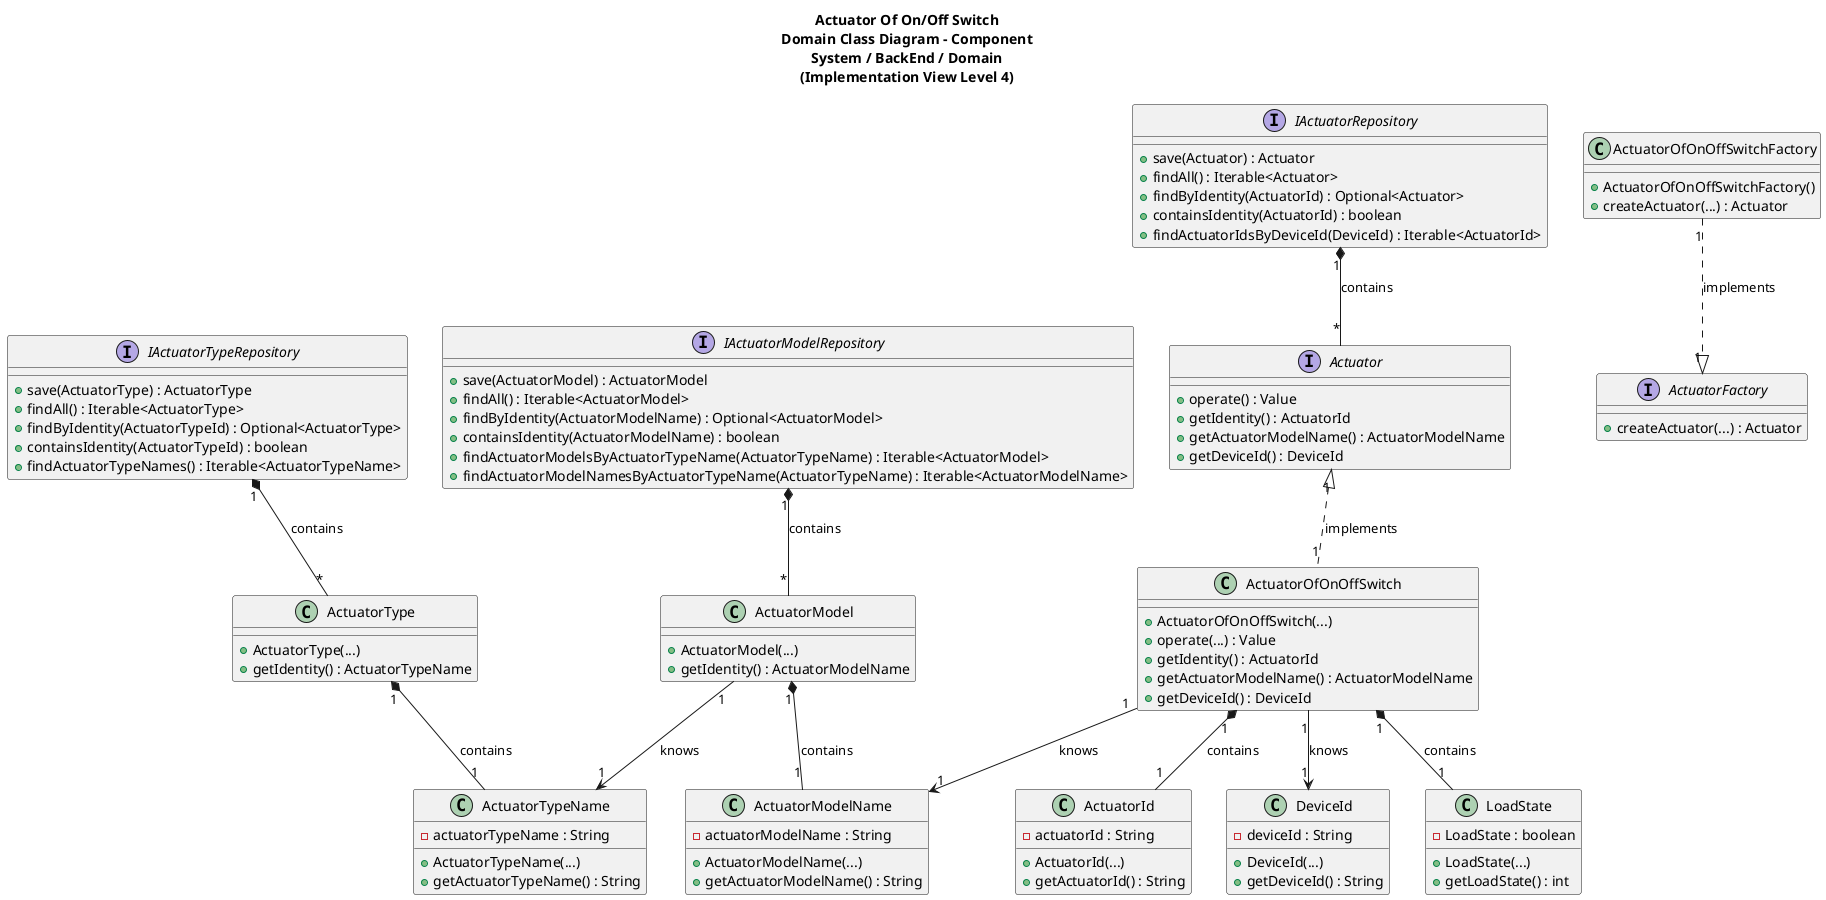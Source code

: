 @startuml
'https://plantuml.com/class-diagram

title Actuator Of On/Off Switch\nDomain Class Diagram - Component\nSystem / BackEnd / Domain\n(Implementation View Level 4)

/'
As Product Owner, I want the system to have a type of actuator that switches a
load ON/OFF.
'/

interface ActuatorFactory {
+ createActuator(...) : Actuator
}

class ActuatorOfOnOffSwitchFactory {
+ActuatorOfOnOffSwitchFactory()
+ createActuator(...) : Actuator
}

interface Actuator {
+ operate() : Value
+ getIdentity() : ActuatorId
+ getActuatorModelName() : ActuatorModelName
+ getDeviceId() : DeviceId
}

class ActuatorId {
- actuatorId : String
+ ActuatorId(...)
+ getActuatorId() : String
}

class ActuatorModelName {
- actuatorModelName : String
+ ActuatorModelName(...)
+ getActuatorModelName() : String
}

class ActuatorType {
+ ActuatorType(...)
+ getIdentity() : ActuatorTypeName
}

class ActuatorTypeName {
- actuatorTypeName : String
+ ActuatorTypeName(...)
+ getActuatorTypeName() : String

}

class ActuatorModel {
+ ActuatorModel(...)
+ getIdentity() : ActuatorModelName
}

interface IActuatorRepository {
+ save(Actuator) : Actuator
+ findAll() : Iterable<Actuator>
+ findByIdentity(ActuatorId) : Optional<Actuator>
+ containsIdentity(ActuatorId) : boolean
+ findActuatorIdsByDeviceId(DeviceId) : Iterable<ActuatorId>
}

interface IActuatorTypeRepository {
+ save(ActuatorType) : ActuatorType
+ findAll() : Iterable<ActuatorType>
+ findByIdentity(ActuatorTypeId) : Optional<ActuatorType>
+ containsIdentity(ActuatorTypeId) : boolean
+ findActuatorTypeNames() : Iterable<ActuatorTypeName>
}

interface IActuatorModelRepository {
+ save(ActuatorModel) : ActuatorModel
+ findAll() : Iterable<ActuatorModel>
+ findByIdentity(ActuatorModelName) : Optional<ActuatorModel>
+ containsIdentity(ActuatorModelName) : boolean
+ findActuatorModelsByActuatorTypeName(ActuatorTypeName) : Iterable<ActuatorModel>
+ findActuatorModelNamesByActuatorTypeName(ActuatorTypeName) : Iterable<ActuatorModelName>
}

class DeviceId{
- deviceId : String
+ DeviceId(...)
+ getDeviceId() : String
}

class LoadState {
- LoadState : boolean
+ LoadState(...)
+ getLoadState() : int
}

class ActuatorOfOnOffSwitch {
+ ActuatorOfOnOffSwitch(...)
+ operate(...) : Value
+ getIdentity() : ActuatorId
+ getActuatorModelName() : ActuatorModelName
+ getDeviceId() : DeviceId
}


ActuatorOfOnOffSwitch "1" --> "1" DeviceId : knows

ActuatorModel "1" *-- "1" ActuatorModelName : contains
ActuatorModel "1" --> "1" ActuatorTypeName: knows
ActuatorOfOnOffSwitch "1" --> "1" ActuatorModelName : knows

ActuatorOfOnOffSwitch "1" *-- "1" ActuatorId : contains
ActuatorOfOnOffSwitch "1" *-- "1" LoadState : contains

ActuatorType "1" *-- "1" ActuatorTypeName : contains
ActuatorOfOnOffSwitch "1" .up.|> "1" Actuator : implements

IActuatorRepository "1" *-- "*" Actuator : contains
IActuatorTypeRepository "1" *-- "*" ActuatorType : contains
IActuatorModelRepository "1" *-- "*" ActuatorModel : contains


ActuatorOfOnOffSwitchFactory "1" ..|> "1" ActuatorFactory : implements

@enduml